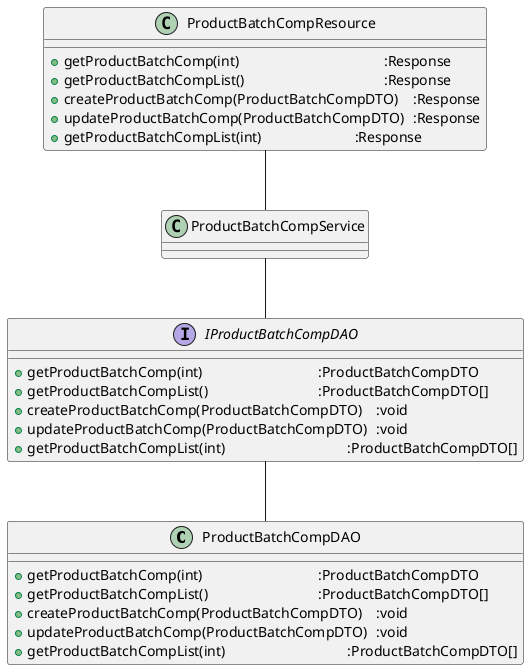 @startuml
class "ProductBatchCompDAO" as prbdao{
    + getProductBatchComp(int)\t\t\t\t:ProductBatchCompDTO
    + getProductBatchCompList()\t\t\t\t:ProductBatchCompDTO[]
    + createProductBatchComp(ProductBatchCompDTO)\t:void
    + updateProductBatchComp(ProductBatchCompDTO)\t:void
    + getProductBatchCompList(int)\t\t\t\t\t:ProductBatchCompDTO[]
}
interface "IProductBatchCompDAO" as iprbdao{
    + getProductBatchComp(int)\t\t\t\t:ProductBatchCompDTO
    + getProductBatchCompList()\t\t\t\t:ProductBatchCompDTO[]
    + createProductBatchComp(ProductBatchCompDTO)\t:void
    + updateProductBatchComp(ProductBatchCompDTO)\t:void
    + getProductBatchCompList(int)\t\t\t\t\t:ProductBatchCompDTO[]
}
class "ProductBatchCompService" as pbcser {
}
class "ProductBatchCompResource" as pbcres {
    + getProductBatchComp(int)\t\t\t\t\t:Response
    + getProductBatchCompList()\t\t\t\t\t:Response
    + createProductBatchComp(ProductBatchCompDTO)\t:Response
    + updateProductBatchComp(ProductBatchCompDTO)\t:Response
    + getProductBatchCompList(int)\t\t\t\t:Response
}

iprbdao -d- prbdao
iprbdao -u- pbcser
pbcres -d- pbcser
@enduml
